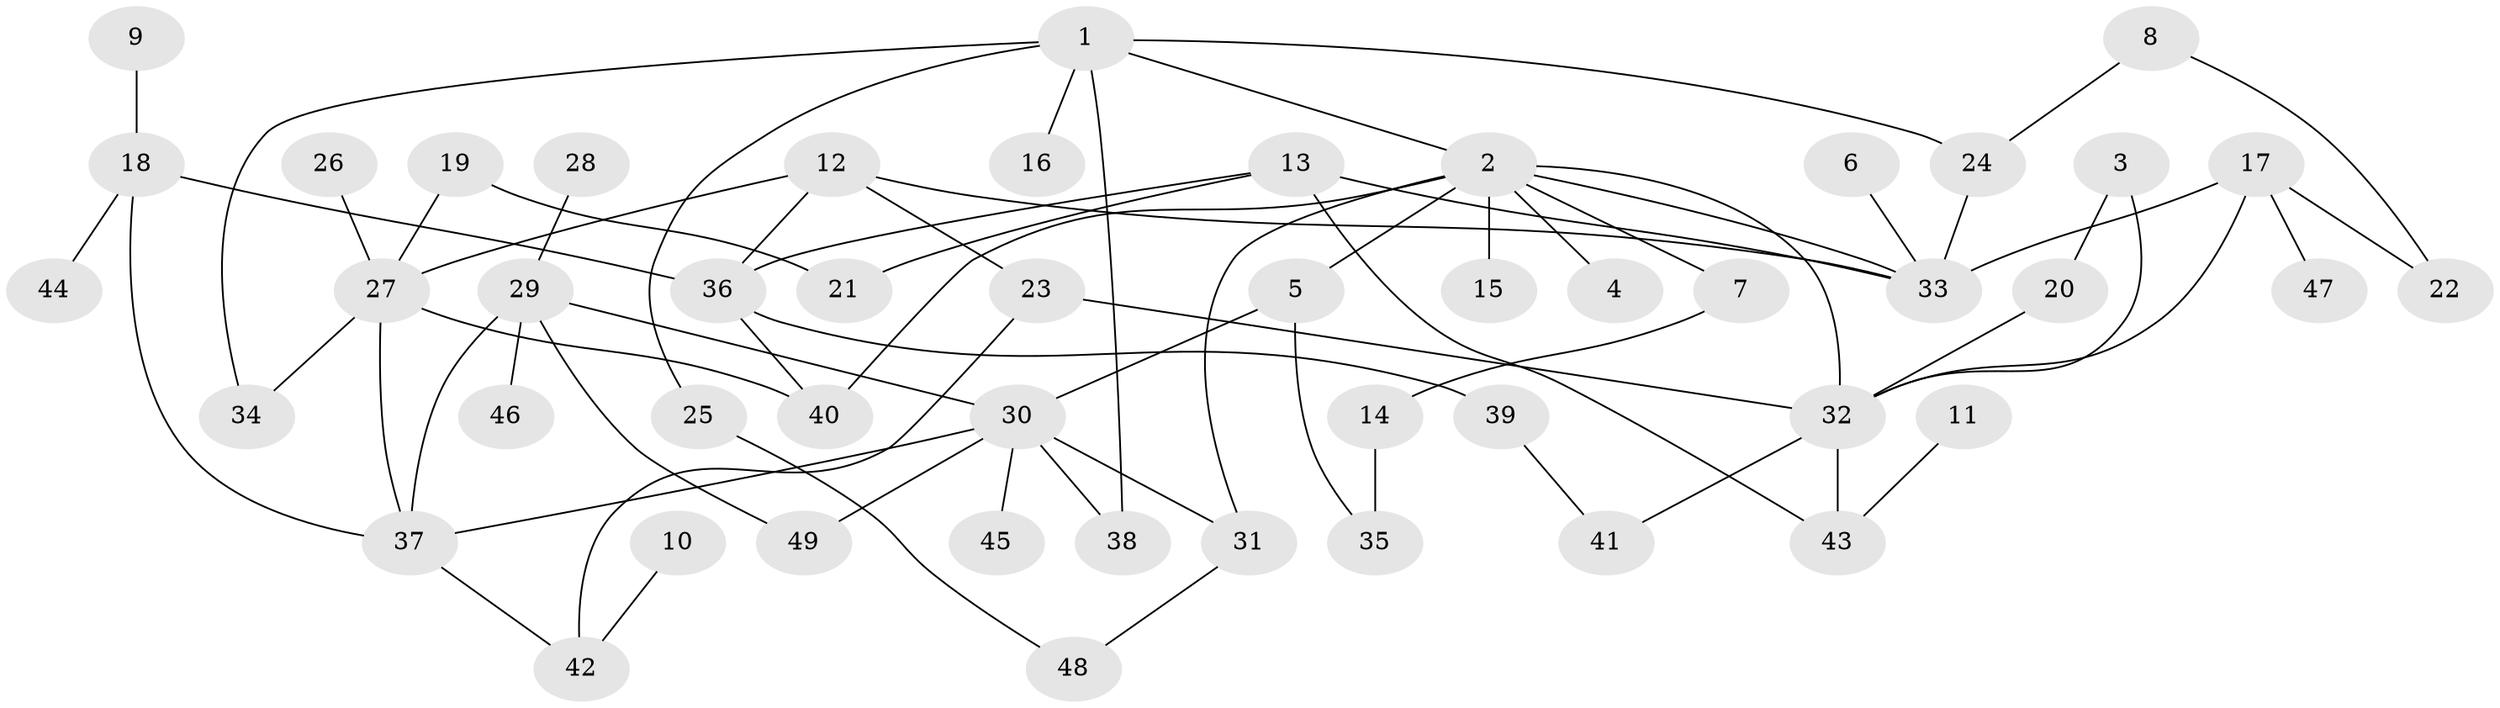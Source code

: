 // original degree distribution, {10: 0.01020408163265306, 6: 0.030612244897959183, 4: 0.11224489795918367, 5: 0.05102040816326531, 2: 0.29591836734693877, 1: 0.336734693877551, 3: 0.16326530612244897}
// Generated by graph-tools (version 1.1) at 2025/49/03/09/25 03:49:24]
// undirected, 49 vertices, 69 edges
graph export_dot {
graph [start="1"]
  node [color=gray90,style=filled];
  1;
  2;
  3;
  4;
  5;
  6;
  7;
  8;
  9;
  10;
  11;
  12;
  13;
  14;
  15;
  16;
  17;
  18;
  19;
  20;
  21;
  22;
  23;
  24;
  25;
  26;
  27;
  28;
  29;
  30;
  31;
  32;
  33;
  34;
  35;
  36;
  37;
  38;
  39;
  40;
  41;
  42;
  43;
  44;
  45;
  46;
  47;
  48;
  49;
  1 -- 2 [weight=1.0];
  1 -- 16 [weight=1.0];
  1 -- 24 [weight=1.0];
  1 -- 25 [weight=1.0];
  1 -- 34 [weight=1.0];
  1 -- 38 [weight=1.0];
  2 -- 4 [weight=1.0];
  2 -- 5 [weight=1.0];
  2 -- 7 [weight=1.0];
  2 -- 15 [weight=1.0];
  2 -- 31 [weight=1.0];
  2 -- 32 [weight=1.0];
  2 -- 33 [weight=1.0];
  2 -- 40 [weight=1.0];
  3 -- 20 [weight=1.0];
  3 -- 32 [weight=1.0];
  5 -- 30 [weight=1.0];
  5 -- 35 [weight=1.0];
  6 -- 33 [weight=1.0];
  7 -- 14 [weight=1.0];
  8 -- 22 [weight=1.0];
  8 -- 24 [weight=1.0];
  9 -- 18 [weight=1.0];
  10 -- 42 [weight=1.0];
  11 -- 43 [weight=1.0];
  12 -- 23 [weight=1.0];
  12 -- 27 [weight=1.0];
  12 -- 33 [weight=1.0];
  12 -- 36 [weight=1.0];
  13 -- 21 [weight=1.0];
  13 -- 33 [weight=1.0];
  13 -- 36 [weight=1.0];
  13 -- 43 [weight=1.0];
  14 -- 35 [weight=1.0];
  17 -- 22 [weight=1.0];
  17 -- 32 [weight=1.0];
  17 -- 33 [weight=1.0];
  17 -- 47 [weight=1.0];
  18 -- 36 [weight=1.0];
  18 -- 37 [weight=1.0];
  18 -- 44 [weight=1.0];
  19 -- 21 [weight=1.0];
  19 -- 27 [weight=1.0];
  20 -- 32 [weight=1.0];
  23 -- 32 [weight=1.0];
  23 -- 42 [weight=1.0];
  24 -- 33 [weight=1.0];
  25 -- 48 [weight=1.0];
  26 -- 27 [weight=1.0];
  27 -- 34 [weight=1.0];
  27 -- 37 [weight=1.0];
  27 -- 40 [weight=1.0];
  28 -- 29 [weight=1.0];
  29 -- 30 [weight=1.0];
  29 -- 37 [weight=1.0];
  29 -- 46 [weight=1.0];
  29 -- 49 [weight=1.0];
  30 -- 31 [weight=1.0];
  30 -- 37 [weight=1.0];
  30 -- 38 [weight=1.0];
  30 -- 45 [weight=1.0];
  30 -- 49 [weight=1.0];
  31 -- 48 [weight=1.0];
  32 -- 41 [weight=1.0];
  32 -- 43 [weight=1.0];
  36 -- 39 [weight=1.0];
  36 -- 40 [weight=1.0];
  37 -- 42 [weight=1.0];
  39 -- 41 [weight=1.0];
}
